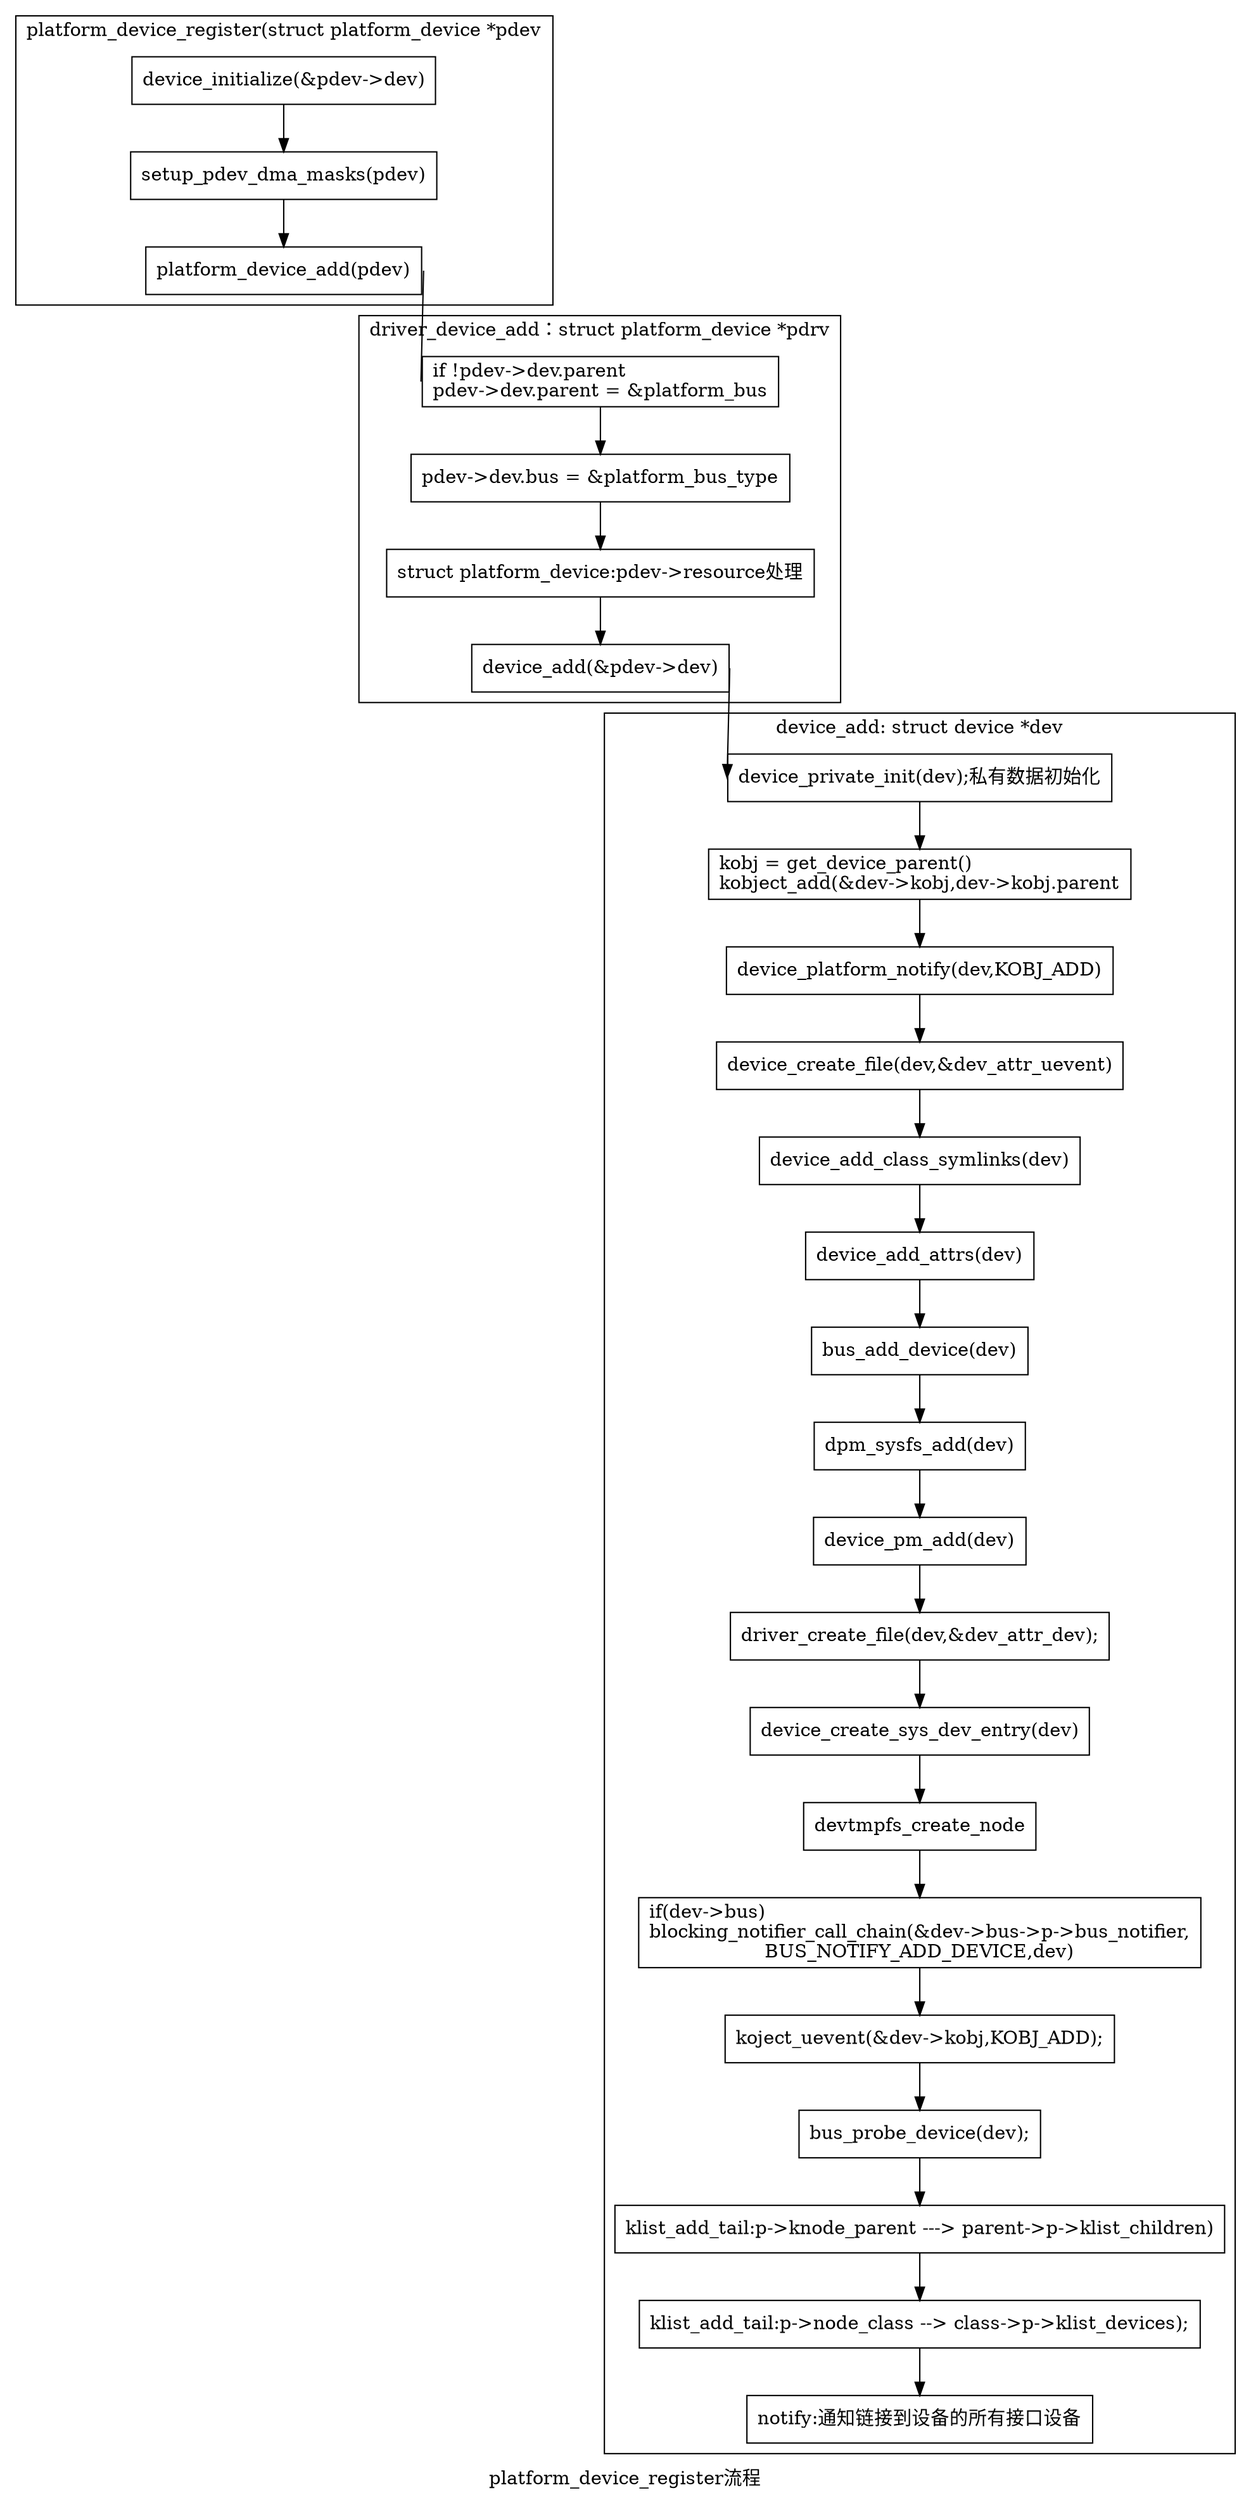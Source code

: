 digraph G {

	label = "platform_device_register流程"
	splines = false;
	
	subgraph cluster_0 {
		label = "platform_device_register(struct platform_device *pdev";
		a0[label = "device_initialize(&pdev->dev)",shape = rect ];
		a1[label = "setup_pdev_dma_masks(pdev)",shape = rect];
		a2[label = "platform_device_add(pdev)",shape = rect];
		
		a0:s -> a1:n;
		a1:s -> a2:n;
	
	}
	
	subgraph cluster_1 {
		label = "driver_device_add：struct platform_device *pdrv";
		color = black;	
		
		b0[label = "if !pdev->dev.parent\lpdev->dev.parent = &platform_bus\n",shape = rect];
		b1[label = "pdev->dev.bus = &platform_bus_type",shape = rect];	
		b2[label = "struct platform_device:pdev->resource处理",shape = rect];
		b3[label = "device_add(&pdev->dev)",shape = rect];
		b0:s -> b1:n;
		b1:s -> b2:n;
		b2:s -> b3:n;
	}

	a2:e -> b0:w[dir = none];
	subgraph cluster_2 {
		label = "device_add: struct device *dev";
		c0[label = "device_private_init(dev);私有数据初始化",shape = rect];
		c1[label = "kobj = get_device_parent()\lkobject_add(&dev->kobj,dev->kobj.parent\n",shape = rect];
		c2[label = "device_platform_notify(dev,KOBJ_ADD)",shape = rect];
		c3[label = "device_create_file(dev,&dev_attr_uevent)",shape = rect];
		c4[label = "device_add_class_symlinks(dev)",shape = rect];
		c5[label = "device_add_attrs(dev)",shape = rect];
		c6[label = "bus_add_device(dev)",shape = rect];
		c7[label = "dpm_sysfs_add(dev)",shape = rect];
		c8[label = "device_pm_add(dev)",shape = rect];
		c9[label = "driver_create_file(dev,&dev_attr_dev);",shape = rect];
		c10[label = "device_create_sys_dev_entry(dev)",shape = rect];
		c11[label = "devtmpfs_create_node",shape = rect];
		c12[label = "if(dev->bus)\lblocking_notifier_call_chain(&dev->bus->p->bus_notifier,\nBUS_NOTIFY_ADD_DEVICE,dev)\n",shape = rect];
		c13[label = "koject_uevent(&dev->kobj,KOBJ_ADD);",shape = rect];
		c14[label = "bus_probe_device(dev);",shape = rect];
		c15[label = "klist_add_tail:p->knode_parent ---> parent->p->klist_children)",shape = rect];
		c16[label = "klist_add_tail:p->node_class --> class->p->klist_devices);",shape = rect];
		c17[label = "notify:通知链接到设备的所有接口设备",shape = rect];
		c0:s -> c1:n;
		c1:s -> c2:n;
		c2:s -> c3:n;
		c3:s -> c4:n;
		c4:s -> c5:n;
		c5:s -> c6:n;
		c6:s -> c7:n;
		c7:s -> c8:n;
		c8:s -> c9:n;
		c9:s -> c10:n;
		c10:s -> c11:n;
		c11:s -> c12:n;
		c12:s -> c13:n;
		c13:s -> c14:n;
		c14:s -> c15:n;
		c15:s -> c16:n;
		c16:s -> c17:n;
		
	}

	b3:e -> c0:w;
	
	
}
